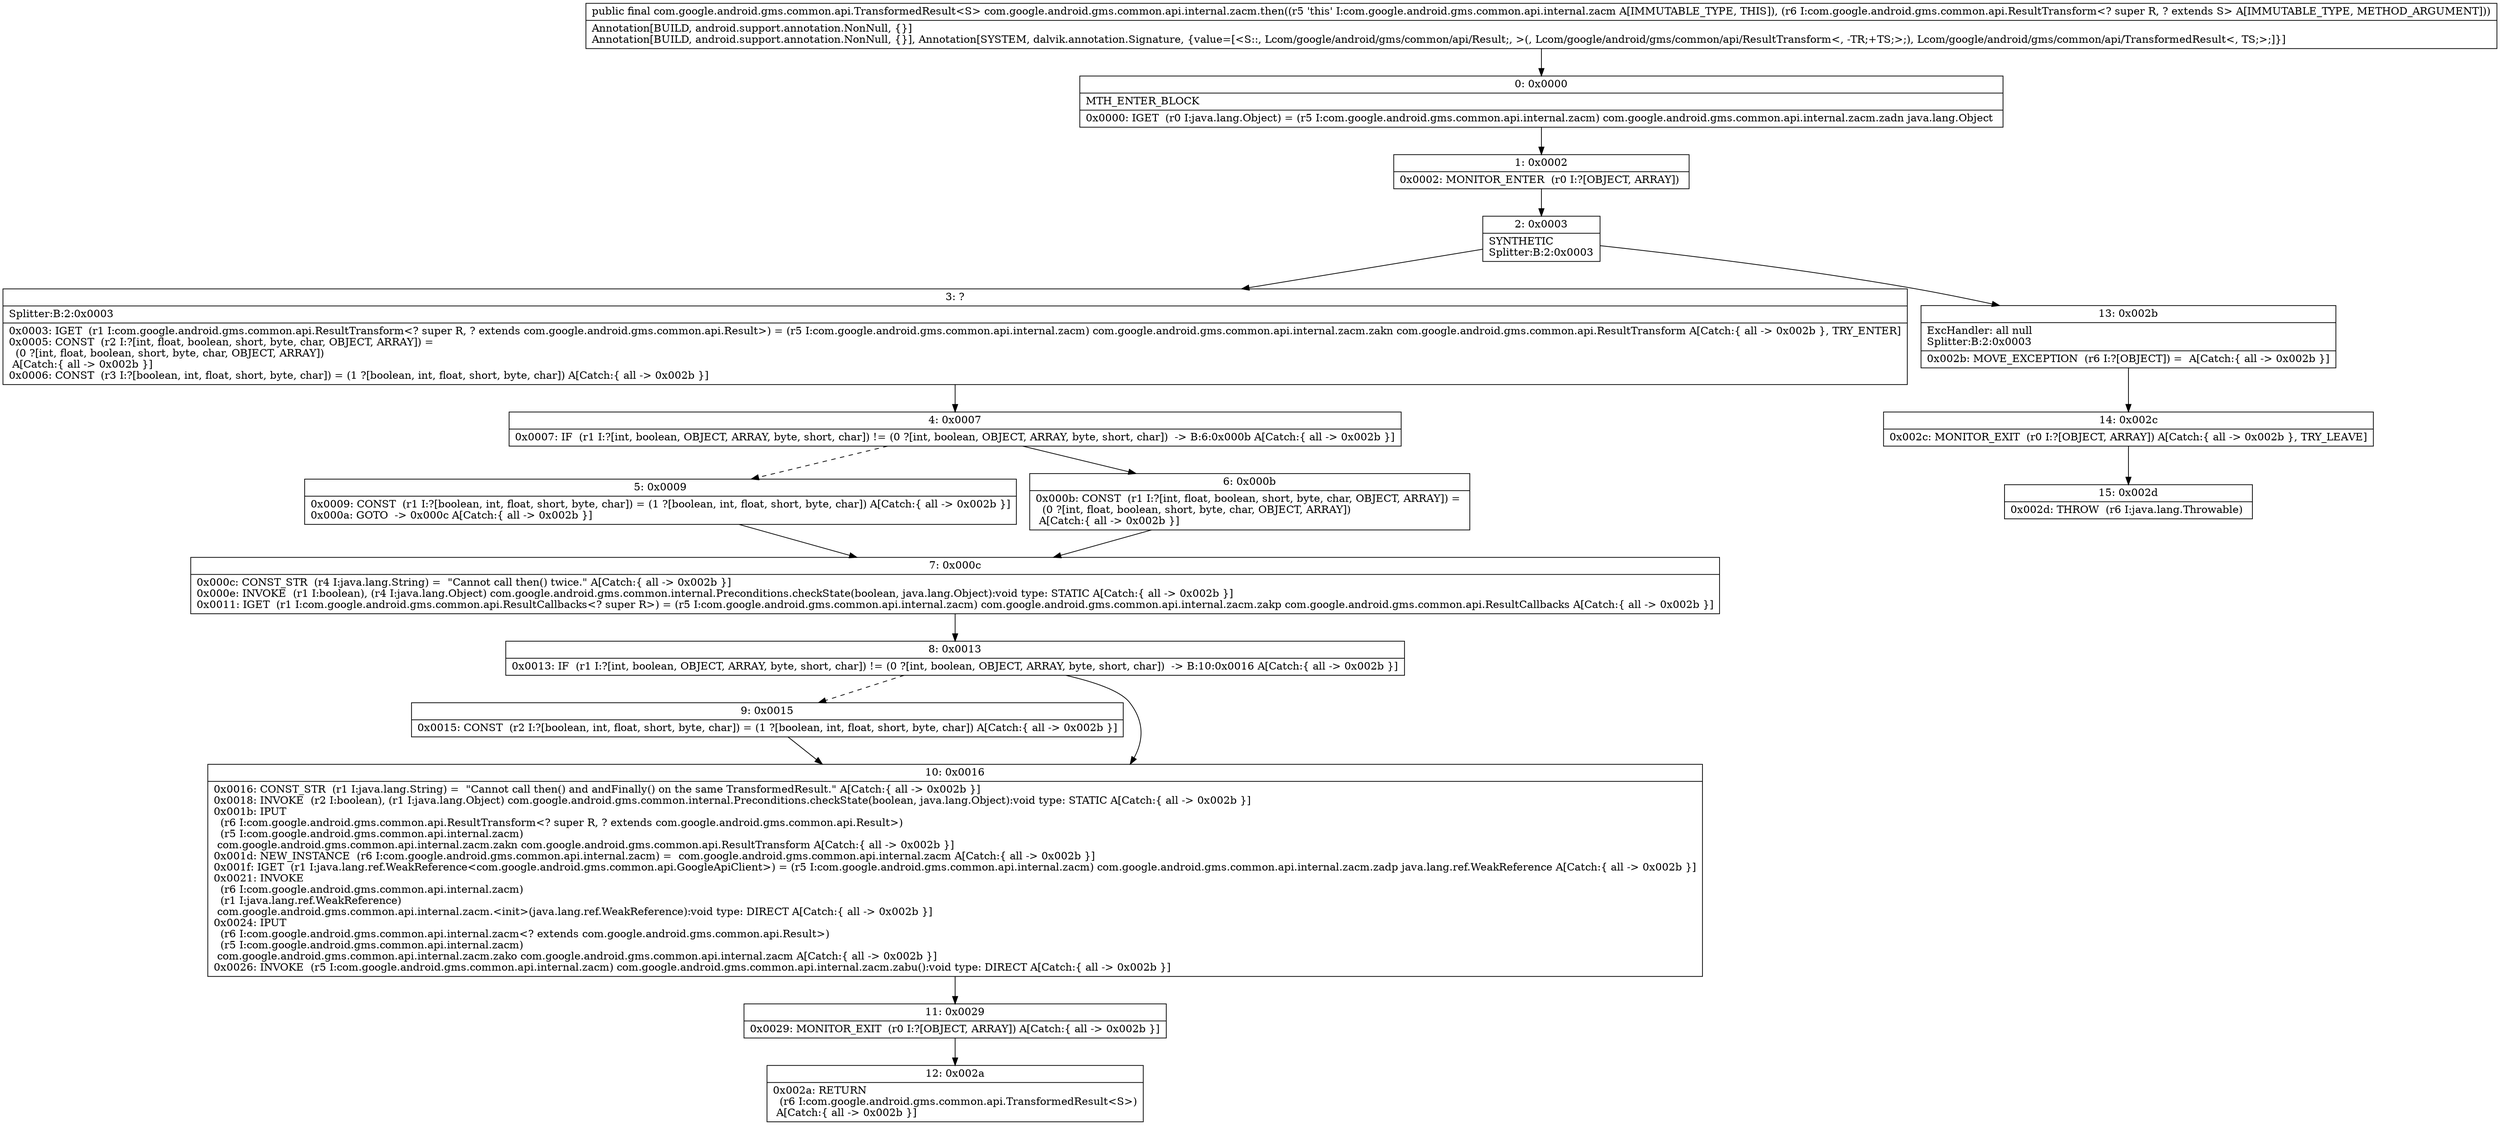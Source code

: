 digraph "CFG forcom.google.android.gms.common.api.internal.zacm.then(Lcom\/google\/android\/gms\/common\/api\/ResultTransform;)Lcom\/google\/android\/gms\/common\/api\/TransformedResult;" {
Node_0 [shape=record,label="{0\:\ 0x0000|MTH_ENTER_BLOCK\l|0x0000: IGET  (r0 I:java.lang.Object) = (r5 I:com.google.android.gms.common.api.internal.zacm) com.google.android.gms.common.api.internal.zacm.zadn java.lang.Object \l}"];
Node_1 [shape=record,label="{1\:\ 0x0002|0x0002: MONITOR_ENTER  (r0 I:?[OBJECT, ARRAY]) \l}"];
Node_2 [shape=record,label="{2\:\ 0x0003|SYNTHETIC\lSplitter:B:2:0x0003\l}"];
Node_3 [shape=record,label="{3\:\ ?|Splitter:B:2:0x0003\l|0x0003: IGET  (r1 I:com.google.android.gms.common.api.ResultTransform\<? super R, ? extends com.google.android.gms.common.api.Result\>) = (r5 I:com.google.android.gms.common.api.internal.zacm) com.google.android.gms.common.api.internal.zacm.zakn com.google.android.gms.common.api.ResultTransform A[Catch:\{ all \-\> 0x002b \}, TRY_ENTER]\l0x0005: CONST  (r2 I:?[int, float, boolean, short, byte, char, OBJECT, ARRAY]) = \l  (0 ?[int, float, boolean, short, byte, char, OBJECT, ARRAY])\l A[Catch:\{ all \-\> 0x002b \}]\l0x0006: CONST  (r3 I:?[boolean, int, float, short, byte, char]) = (1 ?[boolean, int, float, short, byte, char]) A[Catch:\{ all \-\> 0x002b \}]\l}"];
Node_4 [shape=record,label="{4\:\ 0x0007|0x0007: IF  (r1 I:?[int, boolean, OBJECT, ARRAY, byte, short, char]) != (0 ?[int, boolean, OBJECT, ARRAY, byte, short, char])  \-\> B:6:0x000b A[Catch:\{ all \-\> 0x002b \}]\l}"];
Node_5 [shape=record,label="{5\:\ 0x0009|0x0009: CONST  (r1 I:?[boolean, int, float, short, byte, char]) = (1 ?[boolean, int, float, short, byte, char]) A[Catch:\{ all \-\> 0x002b \}]\l0x000a: GOTO  \-\> 0x000c A[Catch:\{ all \-\> 0x002b \}]\l}"];
Node_6 [shape=record,label="{6\:\ 0x000b|0x000b: CONST  (r1 I:?[int, float, boolean, short, byte, char, OBJECT, ARRAY]) = \l  (0 ?[int, float, boolean, short, byte, char, OBJECT, ARRAY])\l A[Catch:\{ all \-\> 0x002b \}]\l}"];
Node_7 [shape=record,label="{7\:\ 0x000c|0x000c: CONST_STR  (r4 I:java.lang.String) =  \"Cannot call then() twice.\" A[Catch:\{ all \-\> 0x002b \}]\l0x000e: INVOKE  (r1 I:boolean), (r4 I:java.lang.Object) com.google.android.gms.common.internal.Preconditions.checkState(boolean, java.lang.Object):void type: STATIC A[Catch:\{ all \-\> 0x002b \}]\l0x0011: IGET  (r1 I:com.google.android.gms.common.api.ResultCallbacks\<? super R\>) = (r5 I:com.google.android.gms.common.api.internal.zacm) com.google.android.gms.common.api.internal.zacm.zakp com.google.android.gms.common.api.ResultCallbacks A[Catch:\{ all \-\> 0x002b \}]\l}"];
Node_8 [shape=record,label="{8\:\ 0x0013|0x0013: IF  (r1 I:?[int, boolean, OBJECT, ARRAY, byte, short, char]) != (0 ?[int, boolean, OBJECT, ARRAY, byte, short, char])  \-\> B:10:0x0016 A[Catch:\{ all \-\> 0x002b \}]\l}"];
Node_9 [shape=record,label="{9\:\ 0x0015|0x0015: CONST  (r2 I:?[boolean, int, float, short, byte, char]) = (1 ?[boolean, int, float, short, byte, char]) A[Catch:\{ all \-\> 0x002b \}]\l}"];
Node_10 [shape=record,label="{10\:\ 0x0016|0x0016: CONST_STR  (r1 I:java.lang.String) =  \"Cannot call then() and andFinally() on the same TransformedResult.\" A[Catch:\{ all \-\> 0x002b \}]\l0x0018: INVOKE  (r2 I:boolean), (r1 I:java.lang.Object) com.google.android.gms.common.internal.Preconditions.checkState(boolean, java.lang.Object):void type: STATIC A[Catch:\{ all \-\> 0x002b \}]\l0x001b: IPUT  \l  (r6 I:com.google.android.gms.common.api.ResultTransform\<? super R, ? extends com.google.android.gms.common.api.Result\>)\l  (r5 I:com.google.android.gms.common.api.internal.zacm)\l com.google.android.gms.common.api.internal.zacm.zakn com.google.android.gms.common.api.ResultTransform A[Catch:\{ all \-\> 0x002b \}]\l0x001d: NEW_INSTANCE  (r6 I:com.google.android.gms.common.api.internal.zacm) =  com.google.android.gms.common.api.internal.zacm A[Catch:\{ all \-\> 0x002b \}]\l0x001f: IGET  (r1 I:java.lang.ref.WeakReference\<com.google.android.gms.common.api.GoogleApiClient\>) = (r5 I:com.google.android.gms.common.api.internal.zacm) com.google.android.gms.common.api.internal.zacm.zadp java.lang.ref.WeakReference A[Catch:\{ all \-\> 0x002b \}]\l0x0021: INVOKE  \l  (r6 I:com.google.android.gms.common.api.internal.zacm)\l  (r1 I:java.lang.ref.WeakReference)\l com.google.android.gms.common.api.internal.zacm.\<init\>(java.lang.ref.WeakReference):void type: DIRECT A[Catch:\{ all \-\> 0x002b \}]\l0x0024: IPUT  \l  (r6 I:com.google.android.gms.common.api.internal.zacm\<? extends com.google.android.gms.common.api.Result\>)\l  (r5 I:com.google.android.gms.common.api.internal.zacm)\l com.google.android.gms.common.api.internal.zacm.zako com.google.android.gms.common.api.internal.zacm A[Catch:\{ all \-\> 0x002b \}]\l0x0026: INVOKE  (r5 I:com.google.android.gms.common.api.internal.zacm) com.google.android.gms.common.api.internal.zacm.zabu():void type: DIRECT A[Catch:\{ all \-\> 0x002b \}]\l}"];
Node_11 [shape=record,label="{11\:\ 0x0029|0x0029: MONITOR_EXIT  (r0 I:?[OBJECT, ARRAY]) A[Catch:\{ all \-\> 0x002b \}]\l}"];
Node_12 [shape=record,label="{12\:\ 0x002a|0x002a: RETURN  \l  (r6 I:com.google.android.gms.common.api.TransformedResult\<S\>)\l A[Catch:\{ all \-\> 0x002b \}]\l}"];
Node_13 [shape=record,label="{13\:\ 0x002b|ExcHandler: all null\lSplitter:B:2:0x0003\l|0x002b: MOVE_EXCEPTION  (r6 I:?[OBJECT]) =  A[Catch:\{ all \-\> 0x002b \}]\l}"];
Node_14 [shape=record,label="{14\:\ 0x002c|0x002c: MONITOR_EXIT  (r0 I:?[OBJECT, ARRAY]) A[Catch:\{ all \-\> 0x002b \}, TRY_LEAVE]\l}"];
Node_15 [shape=record,label="{15\:\ 0x002d|0x002d: THROW  (r6 I:java.lang.Throwable) \l}"];
MethodNode[shape=record,label="{public final com.google.android.gms.common.api.TransformedResult\<S\> com.google.android.gms.common.api.internal.zacm.then((r5 'this' I:com.google.android.gms.common.api.internal.zacm A[IMMUTABLE_TYPE, THIS]), (r6 I:com.google.android.gms.common.api.ResultTransform\<? super R, ? extends S\> A[IMMUTABLE_TYPE, METHOD_ARGUMENT]))  | Annotation[BUILD, android.support.annotation.NonNull, \{\}]\lAnnotation[BUILD, android.support.annotation.NonNull, \{\}], Annotation[SYSTEM, dalvik.annotation.Signature, \{value=[\<S::, Lcom\/google\/android\/gms\/common\/api\/Result;, \>(, Lcom\/google\/android\/gms\/common\/api\/ResultTransform\<, \-TR;+TS;\>;), Lcom\/google\/android\/gms\/common\/api\/TransformedResult\<, TS;\>;]\}]\l}"];
MethodNode -> Node_0;
Node_0 -> Node_1;
Node_1 -> Node_2;
Node_2 -> Node_3;
Node_2 -> Node_13;
Node_3 -> Node_4;
Node_4 -> Node_5[style=dashed];
Node_4 -> Node_6;
Node_5 -> Node_7;
Node_6 -> Node_7;
Node_7 -> Node_8;
Node_8 -> Node_9[style=dashed];
Node_8 -> Node_10;
Node_9 -> Node_10;
Node_10 -> Node_11;
Node_11 -> Node_12;
Node_13 -> Node_14;
Node_14 -> Node_15;
}


